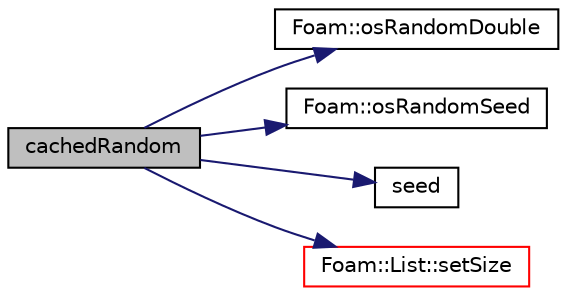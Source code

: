 digraph "cachedRandom"
{
  bgcolor="transparent";
  edge [fontname="Helvetica",fontsize="10",labelfontname="Helvetica",labelfontsize="10"];
  node [fontname="Helvetica",fontsize="10",shape=record];
  rankdir="LR";
  Node1 [label="cachedRandom",height=0.2,width=0.4,color="black", fillcolor="grey75", style="filled", fontcolor="black"];
  Node1 -> Node2 [color="midnightblue",fontsize="10",style="solid",fontname="Helvetica"];
  Node2 [label="Foam::osRandomDouble",height=0.2,width=0.4,color="black",URL="$a10733.html#a662cd0a85c1ac4777ecc3dc90992d6a1",tooltip="Return random double precision (uniform distribution between 0 and 1) "];
  Node1 -> Node3 [color="midnightblue",fontsize="10",style="solid",fontname="Helvetica"];
  Node3 [label="Foam::osRandomSeed",height=0.2,width=0.4,color="black",URL="$a10733.html#aafd2377c2578412c682e6260f7507b43",tooltip="Seed random number generator. "];
  Node1 -> Node4 [color="midnightblue",fontsize="10",style="solid",fontname="Helvetica"];
  Node4 [label="seed",height=0.2,width=0.4,color="black",URL="$a00191.html#af3d61e8975798ee2cef314a502baa496",tooltip="Return const access to the initial random number seed. "];
  Node1 -> Node5 [color="midnightblue",fontsize="10",style="solid",fontname="Helvetica"];
  Node5 [label="Foam::List::setSize",height=0.2,width=0.4,color="red",URL="$a01364.html#aedb985ffeaf1bdbfeccc2a8730405703",tooltip="Reset size of List. "];
}
